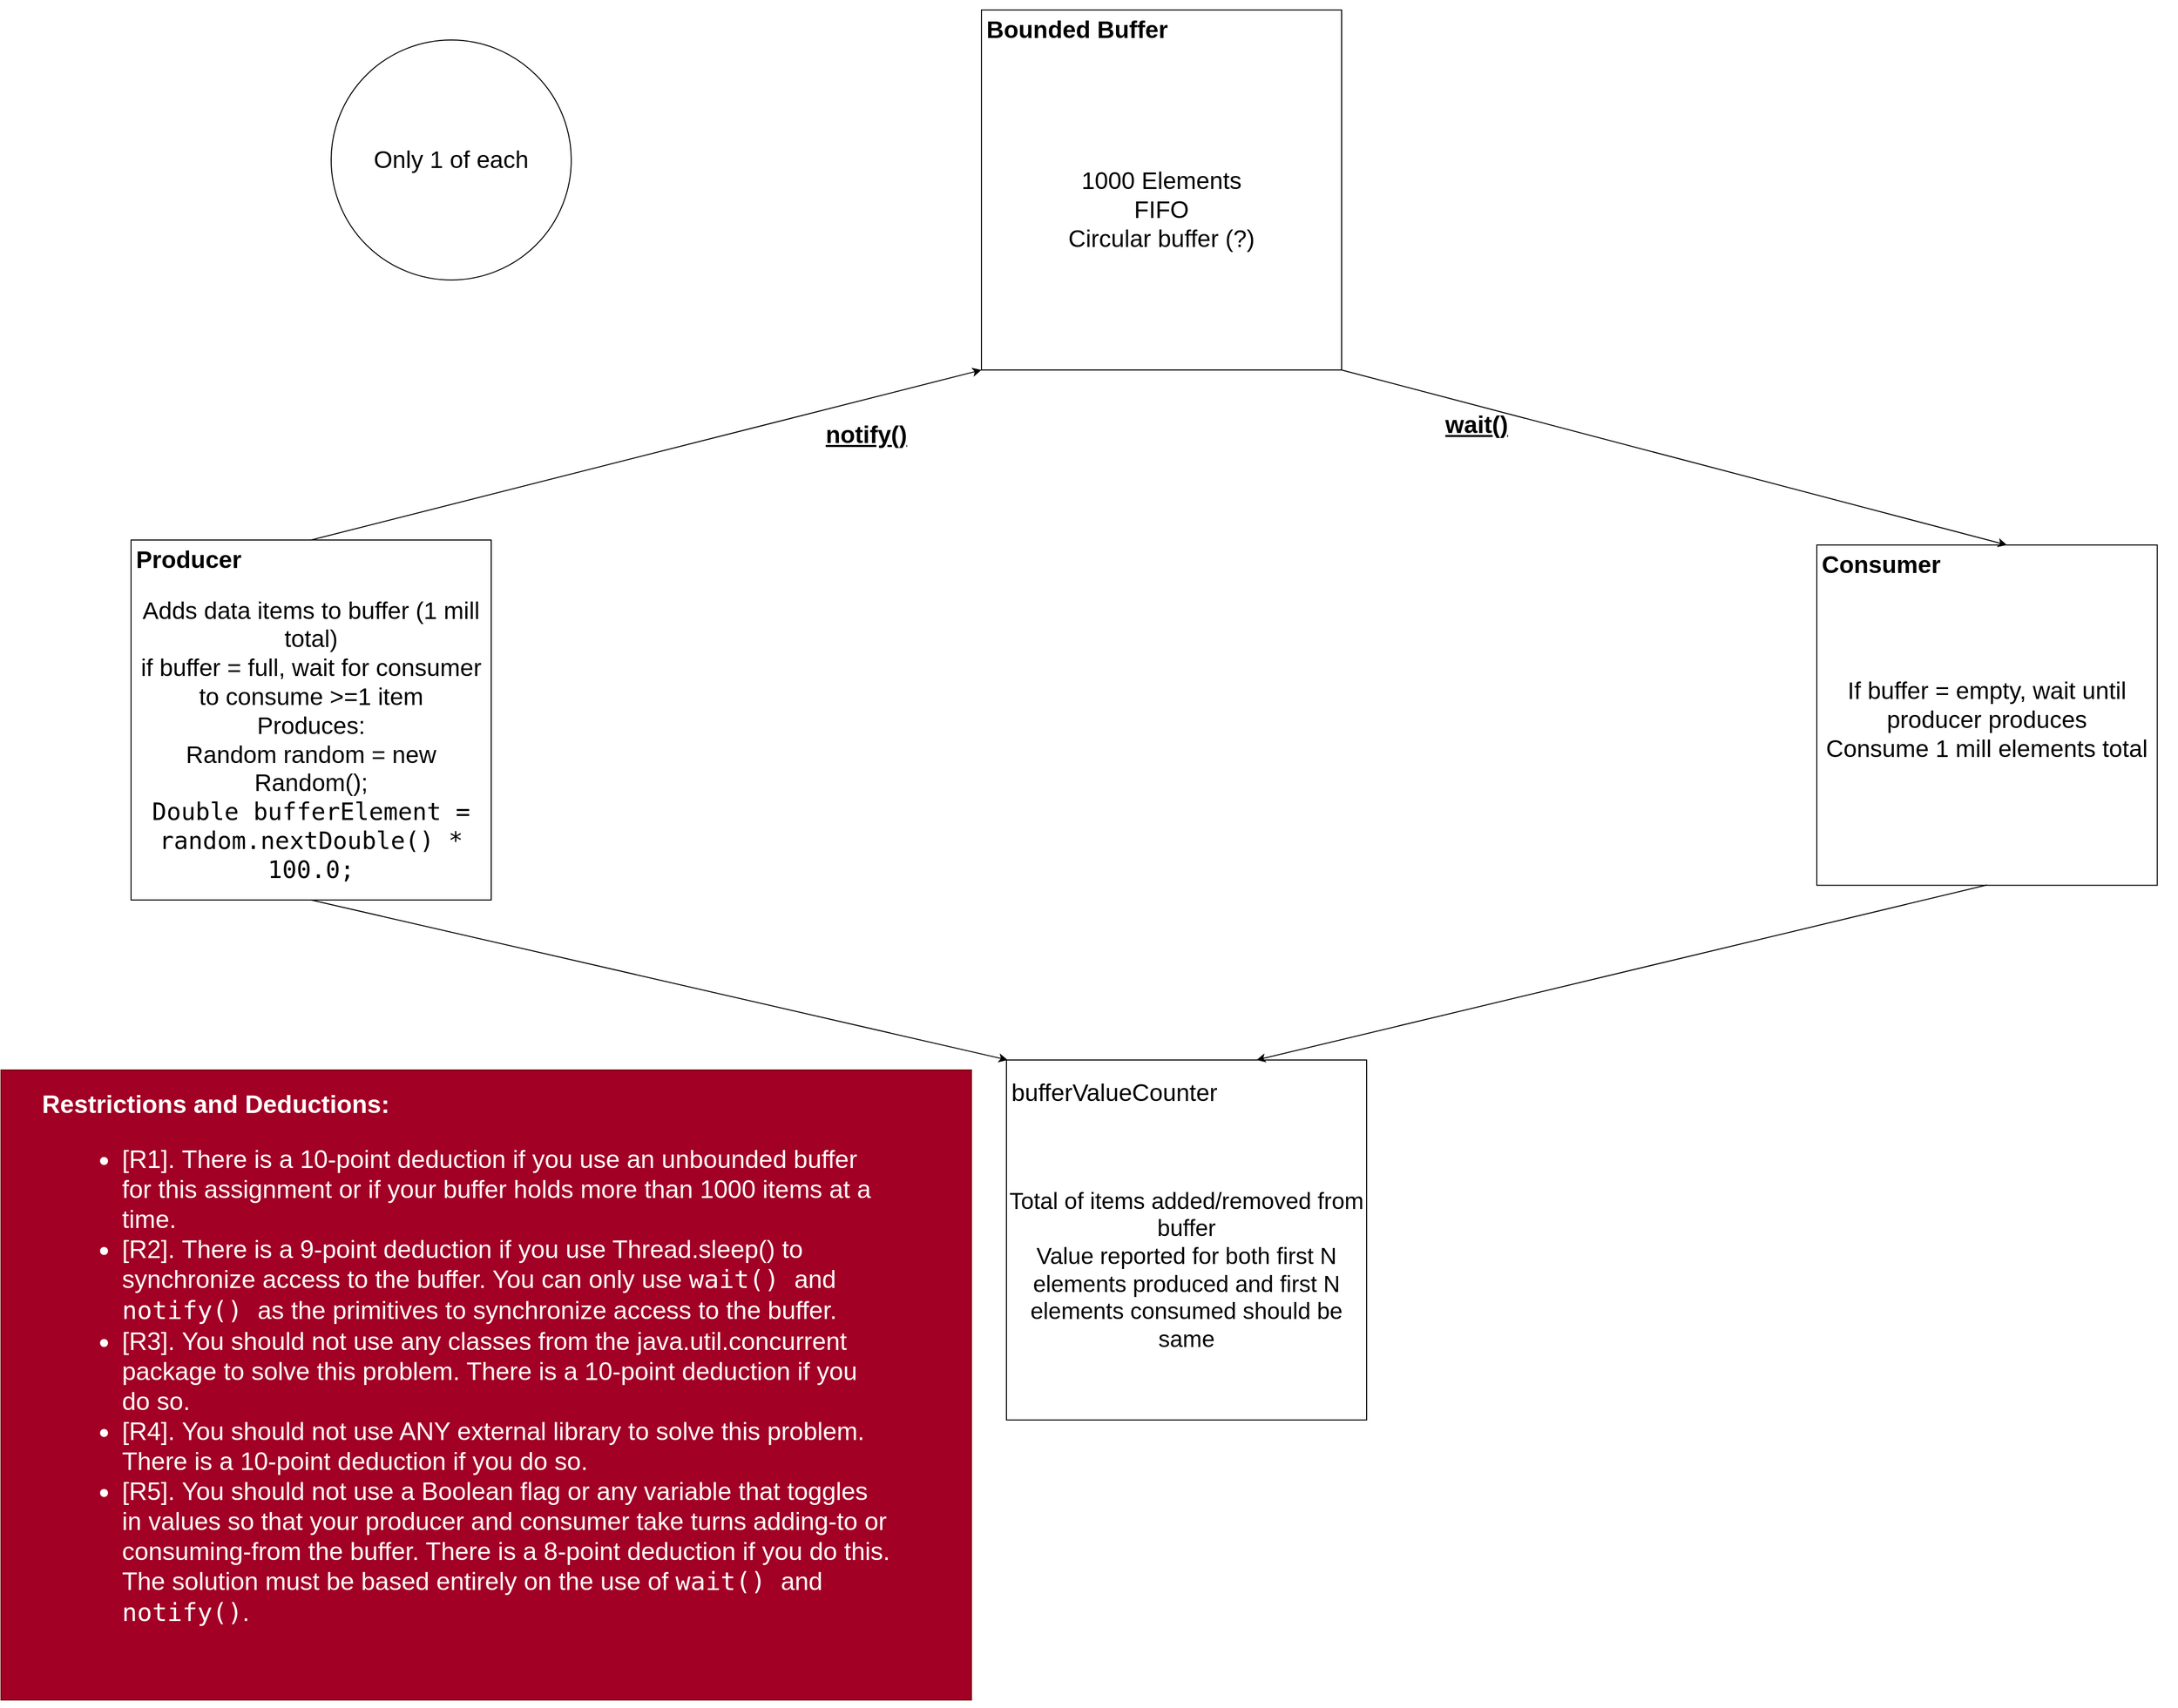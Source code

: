 <mxfile version="20.8.23" type="github">
  <diagram name="Page-1" id="8pjnQd3H3hw6dw11gzk_">
    <mxGraphModel dx="4143" dy="2114" grid="1" gridSize="10" guides="1" tooltips="1" connect="1" arrows="1" fold="1" page="1" pageScale="0.5" pageWidth="850" pageHeight="1100" math="0" shadow="0">
      <root>
        <mxCell id="0" />
        <mxCell id="1" parent="0" />
        <mxCell id="gisW79XmUnSymJOhAwS5-7" value="" style="group;spacing=5;spacingTop=0;" parent="1" vertex="1" connectable="0">
          <mxGeometry x="865" y="35" width="360" height="350" as="geometry" />
        </mxCell>
        <mxCell id="gisW79XmUnSymJOhAwS5-8" value="" style="whiteSpace=wrap;html=1;aspect=fixed;" parent="gisW79XmUnSymJOhAwS5-7" vertex="1">
          <mxGeometry width="340.278" height="340.278" as="geometry" />
        </mxCell>
        <mxCell id="gisW79XmUnSymJOhAwS5-9" value="&lt;h1&gt;Consumer&lt;br&gt;&lt;/h1&gt;" style="text;html=1;strokeColor=none;fillColor=none;spacing=5;spacingTop=-20;whiteSpace=wrap;overflow=hidden;rounded=0;" parent="gisW79XmUnSymJOhAwS5-7" vertex="1">
          <mxGeometry width="190" height="38.889" as="geometry" />
        </mxCell>
        <mxCell id="gisW79XmUnSymJOhAwS5-10" value="&lt;div style=&quot;font-size: 24px;&quot;&gt;&lt;font style=&quot;font-size: 24px;&quot;&gt;If buffer = empty, wait until producer produces&lt;/font&gt;&lt;/div&gt;&lt;div style=&quot;font-size: 24px;&quot;&gt;&lt;font style=&quot;font-size: 24px;&quot;&gt;Consume 1 mill elements total&lt;/font&gt;&lt;/div&gt;&lt;div style=&quot;font-size: 24px;&quot;&gt;&lt;font style=&quot;font-size: 24px;&quot;&gt;&lt;br&gt;&lt;/font&gt;&lt;/div&gt;" style="text;html=1;strokeColor=none;fillColor=none;align=center;verticalAlign=middle;whiteSpace=wrap;rounded=0;spacing=2;" parent="gisW79XmUnSymJOhAwS5-7" vertex="1">
          <mxGeometry y="38.89" width="340" height="301.11" as="geometry" />
        </mxCell>
        <mxCell id="gisW79XmUnSymJOhAwS5-11" value="" style="group;spacing=5;spacingTop=0;" parent="1" vertex="1" connectable="0">
          <mxGeometry x="-820" y="30" width="360" height="360" as="geometry" />
        </mxCell>
        <mxCell id="gisW79XmUnSymJOhAwS5-12" value="" style="whiteSpace=wrap;html=1;aspect=fixed;" parent="gisW79XmUnSymJOhAwS5-11" vertex="1">
          <mxGeometry width="360" height="360" as="geometry" />
        </mxCell>
        <mxCell id="gisW79XmUnSymJOhAwS5-13" value="&lt;h1&gt;Producer&lt;br&gt;&lt;/h1&gt;" style="text;html=1;strokeColor=none;fillColor=none;spacing=5;spacingTop=-20;whiteSpace=wrap;overflow=hidden;rounded=0;" parent="gisW79XmUnSymJOhAwS5-11" vertex="1">
          <mxGeometry width="190" height="40" as="geometry" />
        </mxCell>
        <mxCell id="gisW79XmUnSymJOhAwS5-14" value="&lt;div style=&quot;font-size: 24px;&quot;&gt;&lt;font style=&quot;font-size: 24px;&quot;&gt;Adds data items to buffer (1 mill total)&lt;br&gt;&lt;/font&gt;&lt;/div&gt;&lt;div style=&quot;font-size: 24px;&quot;&gt;&lt;font style=&quot;font-size: 24px;&quot;&gt;if buffer = full, wait for consumer to consume &amp;gt;=1 item&lt;/font&gt;&lt;/div&gt;&lt;div style=&quot;font-size: 24px;&quot;&gt;&lt;font style=&quot;font-size: 24px;&quot;&gt;Produces:&lt;/font&gt;&lt;/div&gt;&lt;div style=&quot;font-size: 24px;&quot;&gt;&lt;font style=&quot;font-size: 24px;&quot;&gt;Random random = new Random();&lt;br role=&quot;presentation&quot;&gt;&lt;span dir=&quot;ltr&quot; role=&quot;presentation&quot; style=&quot;left: 13.33%; top: 56.93%; font-size: calc(var(--scale-factor)*10.08px); font-family: monospace; transform: scaleX(1.084);&quot;&gt;Double buffer&lt;/span&gt;&lt;span dir=&quot;ltr&quot; role=&quot;presentation&quot; style=&quot;left: 26.08%; top: 56.93%; font-size: calc(var(--scale-factor)*10.08px); font-family: monospace; transform: scaleX(1.083);&quot;&gt;Element = random.nextDouble() * 100.0;&lt;/span&gt;&lt;/font&gt;&lt;/div&gt;" style="text;html=1;strokeColor=none;fillColor=none;align=center;verticalAlign=middle;whiteSpace=wrap;rounded=0;spacing=2;spacingTop=0;" parent="gisW79XmUnSymJOhAwS5-11" vertex="1">
          <mxGeometry y="40" width="360" height="320" as="geometry" />
        </mxCell>
        <mxCell id="gisW79XmUnSymJOhAwS5-15" value="" style="group;spacing=5;spacingTop=0;" parent="1" vertex="1" connectable="0">
          <mxGeometry x="30" y="-500" width="360" height="360" as="geometry" />
        </mxCell>
        <mxCell id="gisW79XmUnSymJOhAwS5-2" value="" style="whiteSpace=wrap;html=1;aspect=fixed;" parent="gisW79XmUnSymJOhAwS5-15" vertex="1">
          <mxGeometry width="360" height="360" as="geometry" />
        </mxCell>
        <mxCell id="gisW79XmUnSymJOhAwS5-4" value="&lt;h1&gt;Bounded Buffer&lt;br&gt;&lt;/h1&gt;" style="text;html=1;strokeColor=none;fillColor=none;spacing=5;spacingTop=-20;whiteSpace=wrap;overflow=hidden;rounded=0;" parent="gisW79XmUnSymJOhAwS5-15" vertex="1">
          <mxGeometry width="190" height="40" as="geometry" />
        </mxCell>
        <mxCell id="gisW79XmUnSymJOhAwS5-5" value="&lt;div style=&quot;font-size: 24px;&quot;&gt;&lt;font style=&quot;font-size: 24px;&quot;&gt;1000 Elements&lt;/font&gt;&lt;/div&gt;&lt;div style=&quot;font-size: 24px;&quot;&gt;&lt;font style=&quot;font-size: 24px;&quot;&gt;FIFO&lt;/font&gt;&lt;/div&gt;&lt;div style=&quot;font-size: 24px;&quot;&gt;&lt;font style=&quot;font-size: 24px;&quot;&gt;&lt;font style=&quot;font-size: 24px;&quot;&gt;Circular buffer (?)&lt;/font&gt;&lt;br&gt;&lt;/font&gt;&lt;/div&gt;" style="text;html=1;strokeColor=none;fillColor=none;align=center;verticalAlign=middle;whiteSpace=wrap;rounded=0;" parent="gisW79XmUnSymJOhAwS5-15" vertex="1">
          <mxGeometry y="40" width="360" height="320" as="geometry" />
        </mxCell>
        <mxCell id="gisW79XmUnSymJOhAwS5-17" value="" style="endArrow=classic;html=1;rounded=0;entryX=0;entryY=1;entryDx=0;entryDy=0;exitX=0.5;exitY=0;exitDx=0;exitDy=0;" parent="1" target="gisW79XmUnSymJOhAwS5-5" edge="1" source="gisW79XmUnSymJOhAwS5-12">
          <mxGeometry width="50" height="50" relative="1" as="geometry">
            <mxPoint x="-95" y="40" as="sourcePoint" />
            <mxPoint x="-45" y="-10" as="targetPoint" />
          </mxGeometry>
        </mxCell>
        <mxCell id="gisW79XmUnSymJOhAwS5-18" value="" style="endArrow=classic;html=1;rounded=0;entryX=1;entryY=0;entryDx=0;entryDy=0;exitX=1;exitY=1;exitDx=0;exitDy=0;" parent="1" source="gisW79XmUnSymJOhAwS5-5" target="gisW79XmUnSymJOhAwS5-9" edge="1">
          <mxGeometry width="50" height="50" relative="1" as="geometry">
            <mxPoint x="475" y="-300" as="sourcePoint" />
            <mxPoint x="555" y="-40" as="targetPoint" />
          </mxGeometry>
        </mxCell>
        <mxCell id="gisW79XmUnSymJOhAwS5-20" value="wait()" style="text;html=1;strokeColor=none;fillColor=none;align=center;verticalAlign=middle;whiteSpace=wrap;rounded=0;fontStyle=5;fontSize=24;" parent="1" vertex="1">
          <mxGeometry x="495" y="-100" width="60" height="30" as="geometry" />
        </mxCell>
        <mxCell id="gisW79XmUnSymJOhAwS5-21" value="notify()" style="text;html=1;strokeColor=none;fillColor=none;align=center;verticalAlign=middle;whiteSpace=wrap;rounded=0;fontStyle=5;fontSize=24;" parent="1" vertex="1">
          <mxGeometry x="-115" y="-90" width="60" height="30" as="geometry" />
        </mxCell>
        <mxCell id="gisW79XmUnSymJOhAwS5-22" value="Only 1 of each" style="ellipse;whiteSpace=wrap;html=1;aspect=fixed;fontSize=24;" parent="1" vertex="1">
          <mxGeometry x="-620" y="-470" width="240" height="240" as="geometry" />
        </mxCell>
        <mxCell id="gisW79XmUnSymJOhAwS5-23" value="" style="group;fontSize=23;" parent="1" vertex="1" connectable="0">
          <mxGeometry x="55" y="550" width="360" height="360" as="geometry" />
        </mxCell>
        <mxCell id="gisW79XmUnSymJOhAwS5-24" value="" style="whiteSpace=wrap;html=1;aspect=fixed;fontSize=23;" parent="gisW79XmUnSymJOhAwS5-23" vertex="1">
          <mxGeometry width="360" height="360" as="geometry" />
        </mxCell>
        <mxCell id="gisW79XmUnSymJOhAwS5-25" value="&lt;div style=&quot;font-size: 24px;&quot;&gt;&lt;font style=&quot;font-size: 24px;&quot;&gt;&lt;br&gt;&lt;/font&gt;&lt;/div&gt;&lt;div style=&quot;font-size: 24px;&quot;&gt;&lt;font style=&quot;font-size: 24px;&quot;&gt;bufferValueCounter&lt;/font&gt;&lt;/div&gt;" style="text;html=1;strokeColor=none;fillColor=none;spacing=5;spacingTop=-20;whiteSpace=wrap;overflow=hidden;rounded=0;fontSize=23;" parent="gisW79XmUnSymJOhAwS5-23" vertex="1">
          <mxGeometry width="220" height="50" as="geometry" />
        </mxCell>
        <mxCell id="gisW79XmUnSymJOhAwS5-26" value="&lt;div&gt;Total of items added/removed from buffer&lt;/div&gt;&lt;div&gt;Value reported for both first N elements produced and first N elements consumed should be same&lt;br&gt;&lt;/div&gt;" style="text;html=1;strokeColor=none;fillColor=none;align=center;verticalAlign=middle;whiteSpace=wrap;rounded=0;fontSize=23;" parent="gisW79XmUnSymJOhAwS5-23" vertex="1">
          <mxGeometry y="60" width="360" height="300" as="geometry" />
        </mxCell>
        <mxCell id="gisW79XmUnSymJOhAwS5-28" value="" style="endArrow=classic;html=1;rounded=0;fontSize=24;exitX=0.5;exitY=1;exitDx=0;exitDy=0;" parent="1" source="gisW79XmUnSymJOhAwS5-14" target="gisW79XmUnSymJOhAwS5-25" edge="1">
          <mxGeometry width="50" height="50" relative="1" as="geometry">
            <mxPoint x="175" y="450" as="sourcePoint" />
            <mxPoint x="225" y="400" as="targetPoint" />
          </mxGeometry>
        </mxCell>
        <mxCell id="gisW79XmUnSymJOhAwS5-29" value="" style="endArrow=classic;html=1;rounded=0;fontSize=24;exitX=0.5;exitY=1;exitDx=0;exitDy=0;" parent="1" source="gisW79XmUnSymJOhAwS5-10" edge="1">
          <mxGeometry width="50" height="50" relative="1" as="geometry">
            <mxPoint x="595" y="490" as="sourcePoint" />
            <mxPoint x="305" y="550" as="targetPoint" />
          </mxGeometry>
        </mxCell>
        <mxCell id="U619iTGyg_uF7iP5-RCs-6" value="&lt;blockquote style=&quot;font-size: 25px;&quot;&gt;&lt;div align=&quot;left&quot;&gt;&lt;font style=&quot;font-size: 25px;&quot;&gt;&lt;b&gt;&lt;font style=&quot;font-size: 25px;&quot;&gt;Restriction&lt;span dir=&quot;ltr&quot; role=&quot;presentation&quot; style=&quot;left: 19.41%; top: 45.67%; font-size: calc(var(--scale-factor)*10.08px); font-family: sans-serif;&quot;&gt;s&lt;/span&gt;&lt;span dir=&quot;ltr&quot; role=&quot;presentation&quot; style=&quot;left: 20.38%; top: 45.67%; font-size: calc(var(--scale-factor)*10.08px); font-family: sans-serif;&quot;&gt; &lt;/span&gt;&lt;span dir=&quot;ltr&quot; role=&quot;presentation&quot; style=&quot;left: 20.94%; top: 45.67%; font-size: calc(var(--scale-factor)*10.08px); font-family: sans-serif; transform: scaleX(1.243);&quot;&gt;and Deductions&lt;/span&gt;&lt;span dir=&quot;ltr&quot; role=&quot;presentation&quot; style=&quot;left: 35.16%; top: 45.67%; font-size: calc(var(--scale-factor)*10.08px); font-family: sans-serif;&quot;&gt;:&lt;/span&gt;&lt;/font&gt;&lt;/b&gt;&lt;/font&gt;&lt;font style=&quot;font-size: 25px;&quot;&gt;&lt;br role=&quot;presentation&quot;&gt;&lt;/font&gt;&lt;blockquote&gt;&lt;ul&gt;&lt;li&gt;&lt;font style=&quot;font-size: 25px;&quot;&gt;&lt;font style=&quot;font-size: 25px;&quot;&gt;&lt;span dir=&quot;ltr&quot; role=&quot;presentation&quot; style=&quot;left: 10.59%; top: 47.22%; font-size: calc(var(--scale-factor)*10.08px); font-family: sans-serif; transform: scaleX(1.383);&quot;&gt;[R1].&lt;/span&gt;&lt;span dir=&quot;ltr&quot; role=&quot;presentation&quot; style=&quot;left: 15.4%; top: 47.22%; font-size: calc(var(--scale-factor)*10.08px); font-family: sans-serif;&quot;&gt; &lt;/span&gt;&lt;span dir=&quot;ltr&quot; role=&quot;presentation&quot; style=&quot;left: 16.47%; top: 47.22%; font-size: calc(var(--scale-factor)*10.08px); font-family: sans-serif; transform: scaleX(1.121);&quot;&gt;There is a 10&lt;/span&gt;&lt;span dir=&quot;ltr&quot; role=&quot;presentation&quot; style=&quot;left: 27.24%; top: 47.22%; font-size: calc(var(--scale-factor)*10.08px); font-family: sans-serif;&quot;&gt;-&lt;/span&gt;&lt;span dir=&quot;ltr&quot; role=&quot;presentation&quot; style=&quot;left: 27.98%; top: 47.22%; font-size: calc(var(--scale-factor)*10.08px); font-family: sans-serif; transform: scaleX(1.145);&quot;&gt;point deduction if you use an unbounded buffer for this assignment or if&lt;/span&gt;&lt;span dir=&quot;ltr&quot; role=&quot;presentation&quot; style=&quot;left: 13.53%; top: 48.76%; font-size: calc(var(--scale-factor)*10.08px); font-family: sans-serif; transform: scaleX(1.158);&quot;&gt; your buffer holds more than 1000 items at a time.&lt;/span&gt;&lt;/font&gt;&lt;/font&gt;&lt;/li&gt;&lt;li&gt;&lt;font style=&quot;font-size: 25px;&quot;&gt;&lt;font style=&quot;font-size: 25px;&quot;&gt;&lt;span dir=&quot;ltr&quot; role=&quot;presentation&quot; style=&quot;left: 10.59%; top: 51.82%; font-size: calc(var(--scale-factor)*10.08px); font-family: sans-serif; transform: scaleX(1.383);&quot;&gt;[R2].&lt;/span&gt;&lt;span dir=&quot;ltr&quot; role=&quot;presentation&quot; style=&quot;left: 15.4%; top: 51.82%; font-size: calc(var(--scale-factor)*10.08px); font-family: sans-serif;&quot;&gt; &lt;/span&gt;&lt;span dir=&quot;ltr&quot; role=&quot;presentation&quot; style=&quot;left: 16.47%; top: 51.82%; font-size: calc(var(--scale-factor)*10.08px); font-family: sans-serif; transform: scaleX(1.119);&quot;&gt;There is a 9&lt;/span&gt;&lt;span dir=&quot;ltr&quot; role=&quot;presentation&quot; style=&quot;left: 26.2%; top: 51.82%; font-size: calc(var(--scale-factor)*10.08px); font-family: sans-serif;&quot;&gt;-&lt;/span&gt;&lt;span dir=&quot;ltr&quot; role=&quot;presentation&quot; style=&quot;left: 26.94%; top: 51.82%; font-size: calc(var(--scale-factor)*10.08px); font-family: sans-serif; transform: scaleX(1.133);&quot;&gt;point deduction if you use Thread.s&lt;/span&gt;&lt;span dir=&quot;ltr&quot; role=&quot;presentation&quot; style=&quot;left: 55.98%; top: 51.82%; font-size: calc(var(--scale-factor)*10.08px); font-family: sans-serif; transform: scaleX(1.136);&quot;&gt;leep() to synchronize access to the buffer.&lt;/span&gt;&lt;span dir=&quot;ltr&quot; role=&quot;presentation&quot; style=&quot;left: 13.53%; top: 53.37%; font-size: calc(var(--scale-factor)*10.08px); font-family: sans-serif; transform: scaleX(1.107);&quot;&gt; You can only use&lt;/span&gt;&lt;span dir=&quot;ltr&quot; role=&quot;presentation&quot; style=&quot;left: 27.35%; top: 53.37%; font-size: calc(var(--scale-factor)*10.08px); font-family: sans-serif;&quot;&gt; &lt;/span&gt;&lt;span dir=&quot;ltr&quot; role=&quot;presentation&quot; style=&quot;left: 27.92%; top: 53.39%; font-size: calc(var(--scale-factor)*10.08px); font-family: monospace; transform: scaleX(1.085);&quot;&gt;wait()&lt;/span&gt;&lt;span dir=&quot;ltr&quot; role=&quot;presentation&quot; style=&quot;left: 33.81%; top: 53.39%; font-size: calc(var(--scale-factor)*10.08px); font-family: monospace;&quot;&gt; &lt;/span&gt;&lt;span dir=&quot;ltr&quot; role=&quot;presentation&quot; style=&quot;left: 34.38%; top: 53.37%; font-size: calc(var(--scale-factor)*10.08px); font-family: sans-serif; transform: scaleX(1.106);&quot;&gt;and&lt;/span&gt;&lt;span dir=&quot;ltr&quot; role=&quot;presentation&quot; style=&quot;left: 37.42%; top: 53.37%; font-size: calc(var(--scale-factor)*10.08px); font-family: sans-serif;&quot;&gt; &lt;/span&gt;&lt;span dir=&quot;ltr&quot; role=&quot;presentation&quot; style=&quot;left: 37.99%; top: 53.39%; font-size: calc(var(--scale-factor)*10.08px); font-family: monospace; transform: scaleX(1.084);&quot;&gt;notify()&lt;/span&gt;&lt;span dir=&quot;ltr&quot; role=&quot;presentation&quot; style=&quot;left: 45.84%; top: 53.39%; font-size: calc(var(--scale-factor)*10.08px); font-family: monospace;&quot;&gt; &lt;/span&gt;&lt;span dir=&quot;ltr&quot; role=&quot;presentation&quot; style=&quot;left: 46.98%; top: 53.37%; font-size: calc(var(--scale-factor)*10.08px); font-family: sans-serif; transform: scaleX(1.137);&quot;&gt;as the primitives to synchronize access to the buffer.&lt;/span&gt;&lt;/font&gt;&lt;/font&gt;&lt;/li&gt;&lt;li&gt;&lt;font style=&quot;font-size: 25px;&quot;&gt;&lt;font style=&quot;font-size: 25px;&quot;&gt;&lt;span dir=&quot;ltr&quot; role=&quot;presentation&quot; style=&quot;left: 10.59%; top: 56.55%; font-size: calc(var(--scale-factor)*10.08px); font-family: sans-serif; transform: scaleX(1.383);&quot;&gt;[R3].&lt;/span&gt;&lt;span dir=&quot;ltr&quot; role=&quot;presentation&quot; style=&quot;left: 15.4%; top: 56.55%; font-size: calc(var(--scale-factor)*10.08px); font-family: sans-serif;&quot;&gt; &lt;/span&gt;&lt;span dir=&quot;ltr&quot; role=&quot;presentation&quot; style=&quot;left: 16.47%; top: 56.55%; font-size: calc(var(--scale-factor)*10.08px); font-family: sans-serif; transform: scaleX(1.135);&quot;&gt;You should not use any classes from the java.util.concurrent&lt;/span&gt;&lt;span dir=&quot;ltr&quot; role=&quot;presentation&quot; style=&quot;left: 66.19%; top: 56.55%; font-size: calc(var(--scale-factor)*10.08px); font-family: sans-serif;&quot;&gt; &lt;/span&gt;&lt;span dir=&quot;ltr&quot; role=&quot;presentation&quot; style=&quot;left: 66.77%; top: 56.55%; font-size: calc(var(--scale-factor)*10.08px); font-family: sans-serif; transform: scaleX(1.128);&quot;&gt;package to solve this&lt;/span&gt;&lt;span dir=&quot;ltr&quot; role=&quot;presentation&quot; style=&quot;left: 13.53%; top: 58.06%; font-size: calc(var(--scale-factor)*10.08px); font-family: sans-serif; transform: scaleX(1.133);&quot;&gt; problem. There is a 10&lt;/span&gt;&lt;span dir=&quot;ltr&quot; role=&quot;presentation&quot; style=&quot;left: 32.2%; top: 58.06%; font-size: calc(var(--scale-factor)*10.08px); font-family: sans-serif;&quot;&gt;-&lt;/span&gt;&lt;span dir=&quot;ltr&quot; role=&quot;presentation&quot; style=&quot;left: 32.94%; top: 58.06%; font-size: calc(var(--scale-factor)*10.08px); font-family: sans-serif; transform: scaleX(1.143);&quot;&gt;point deduction if you do so.&lt;/span&gt;&lt;span dir=&quot;ltr&quot; role=&quot;presentation&quot; style=&quot;left: 10.59%; top: 61.12%; font-size: calc(var(--scale-factor)*10.08px); font-family: sans-serif; transform: scaleX(1.383);&quot;&gt;&lt;/span&gt;&lt;/font&gt;&lt;/font&gt;&lt;/li&gt;&lt;li&gt;&lt;font style=&quot;font-size: 25px;&quot;&gt;&lt;font style=&quot;font-size: 25px;&quot;&gt;&lt;span dir=&quot;ltr&quot; role=&quot;presentation&quot; style=&quot;left: 10.59%; top: 61.12%; font-size: calc(var(--scale-factor)*10.08px); font-family: sans-serif; transform: scaleX(1.383);&quot;&gt;[R4].&lt;/span&gt;&lt;span dir=&quot;ltr&quot; role=&quot;presentation&quot; style=&quot;left: 15.4%; top: 61.12%; font-size: calc(var(--scale-factor)*10.08px); font-family: sans-serif;&quot;&gt; &lt;/span&gt;&lt;span dir=&quot;ltr&quot; role=&quot;presentation&quot; style=&quot;left: 16.47%; top: 61.12%; font-size: calc(var(--scale-factor)*10.08px); font-family: sans-serif; transform: scaleX(1.131);&quot;&gt;You should not use ANY external library to solve this problem. There is a 10&lt;/span&gt;&lt;span dir=&quot;ltr&quot; role=&quot;presentation&quot; style=&quot;left: 78.84%; top: 61.12%; font-size: calc(var(--scale-factor)*10.08px); font-family: sans-serif;&quot;&gt;-&lt;/span&gt;&lt;span dir=&quot;ltr&quot; role=&quot;presentation&quot; style=&quot;left: 79.58%; top: 61.12%; font-size: calc(var(--scale-factor)*10.08px); font-family: sans-serif; transform: scaleX(1.159);&quot;&gt;point&lt;/span&gt;&lt;span dir=&quot;ltr&quot; role=&quot;presentation&quot; style=&quot;left: 13.53%; top: 62.67%; font-size: calc(var(--scale-factor)*10.08px); font-family: sans-serif; transform: scaleX(1.137);&quot;&gt; deduction if you do so.&lt;/span&gt;&lt;/font&gt;&lt;/font&gt;&lt;/li&gt;&lt;li&gt;&lt;font style=&quot;font-size: 25px;&quot;&gt;&lt;font style=&quot;font-size: 25px;&quot;&gt;&lt;span dir=&quot;ltr&quot; role=&quot;presentation&quot; style=&quot;left: 10.59%; top: 65.73%; font-size: calc(var(--scale-factor)*10.08px); font-family: sans-serif; transform: scaleX(1.383);&quot;&gt;[R5].&lt;/span&gt;&lt;span dir=&quot;ltr&quot; role=&quot;presentation&quot; style=&quot;left: 15.4%; top: 65.73%; font-size: calc(var(--scale-factor)*10.08px); font-family: sans-serif;&quot;&gt; &lt;/span&gt;&lt;span dir=&quot;ltr&quot; role=&quot;presentation&quot; style=&quot;left: 16.47%; top: 65.73%; font-size: calc(var(--scale-factor)*10.08px); font-family: sans-serif; transform: scaleX(1.132);&quot;&gt;You should not use a Boolean flag or any variable that toggles in value&lt;/span&gt;&lt;span dir=&quot;ltr&quot; role=&quot;presentation&quot; style=&quot;left: 74.56%; top: 65.73%; font-size: calc(var(--scale-factor)*10.08px); font-family: sans-serif; transform: scaleX(1.153);&quot;&gt;s so that your&lt;/span&gt;&lt;span dir=&quot;ltr&quot; role=&quot;presentation&quot; style=&quot;left: 13.53%; top: 67.28%; font-size: calc(var(--scale-factor)*10.08px); font-family: sans-serif; transform: scaleX(1.133);&quot;&gt; producer and consumer take turns adding&lt;/span&gt;&lt;span dir=&quot;ltr&quot; role=&quot;presentation&quot; style=&quot;left: 48.07%; top: 67.28%; font-size: calc(var(--scale-factor)*10.08px); font-family: sans-serif;&quot;&gt;-&lt;/span&gt;&lt;span dir=&quot;ltr&quot; role=&quot;presentation&quot; style=&quot;left: 48.81%; top: 67.28%; font-size: calc(var(--scale-factor)*10.08px); font-family: sans-serif; transform: scaleX(1.137);&quot;&gt;to or consuming&lt;/span&gt;&lt;span dir=&quot;ltr&quot; role=&quot;presentation&quot; style=&quot;left: 62.13%; top: 67.28%; font-size: calc(var(--scale-factor)*10.08px); font-family: sans-serif;&quot;&gt;-&lt;/span&gt;&lt;span dir=&quot;ltr&quot; role=&quot;presentation&quot; style=&quot;left: 62.87%; top: 67.28%; font-size: calc(var(--scale-factor)*10.08px); font-family: sans-serif; transform: scaleX(1.148);&quot;&gt;from the buffer. There is a 8&lt;/span&gt;&lt;span dir=&quot;ltr&quot; role=&quot;presentation&quot; style=&quot;left: 86.06%; top: 67.28%; font-size: calc(var(--scale-factor)*10.08px); font-family: sans-serif;&quot;&gt;-&lt;/span&gt;&lt;span dir=&quot;ltr&quot; role=&quot;presentation&quot; style=&quot;left: 13.53%; top: 68.82%; font-size: calc(var(--scale-factor)*10.08px); font-family: sans-serif; transform: scaleX(1.143);&quot;&gt;point deduction if you do this. The solution must be based entirely on the use of&lt;/span&gt;&lt;span dir=&quot;ltr&quot; role=&quot;presentation&quot; style=&quot;left: 79.6%; top: 68.82%; font-size: calc(var(--scale-factor)*10.08px); font-family: sans-serif;&quot;&gt; &lt;/span&gt;&lt;span dir=&quot;ltr&quot; role=&quot;presentation&quot; style=&quot;left: 80.15%; top: 68.84%; font-size: calc(var(--scale-factor)*10.08px); font-family: monospace; transform: scaleX(1.085);&quot;&gt;wait()&lt;/span&gt;&lt;span dir=&quot;ltr&quot; role=&quot;presentation&quot; style=&quot;left: 86.04%; top: 68.84%; font-size: calc(var(--scale-factor)*10.08px); font-family: monospace;&quot;&gt; &lt;/span&gt;&lt;span dir=&quot;ltr&quot; role=&quot;presentation&quot; style=&quot;left: 86.61%; top: 68.82%; font-size: calc(var(--scale-factor)*10.08px); font-family: sans-serif; transform: scaleX(1.106);&quot;&gt;and&lt;/span&gt;&lt;span dir=&quot;ltr&quot; role=&quot;presentation&quot; style=&quot;left: 13.53%; top: 70.48%; font-size: calc(var(--scale-factor)*10.08px); font-family: monospace; transform: scaleX(1.084);&quot;&gt; notify()&lt;/span&gt;&lt;span dir=&quot;ltr&quot; role=&quot;presentation&quot; style=&quot;left: 21.37%; top: 70.46%; font-family: sans-serif;&quot;&gt;.&lt;/span&gt;&lt;/font&gt;&lt;/font&gt;&lt;/li&gt;&lt;/ul&gt;&lt;/blockquote&gt;&lt;/div&gt;&lt;div style=&quot;&quot;&gt;&lt;font style=&quot;font-size: 25px;&quot;&gt;&lt;b&gt;&lt;font style=&quot;font-size: 25px;&quot;&gt;&lt;span dir=&quot;ltr&quot; role=&quot;presentation&quot; style=&quot;left: 21.37%; top: 70.46%; font-family: sans-serif;&quot;&gt;&lt;br&gt;&lt;/span&gt;&lt;/font&gt;&lt;/b&gt;&lt;/font&gt;&lt;/div&gt;&lt;/blockquote&gt;" style="rounded=0;whiteSpace=wrap;html=1;fillColor=#a20025;fontColor=#ffffff;strokeColor=#6F0000;" vertex="1" parent="1">
          <mxGeometry x="-950" y="560" width="970" height="630" as="geometry" />
        </mxCell>
      </root>
    </mxGraphModel>
  </diagram>
</mxfile>
